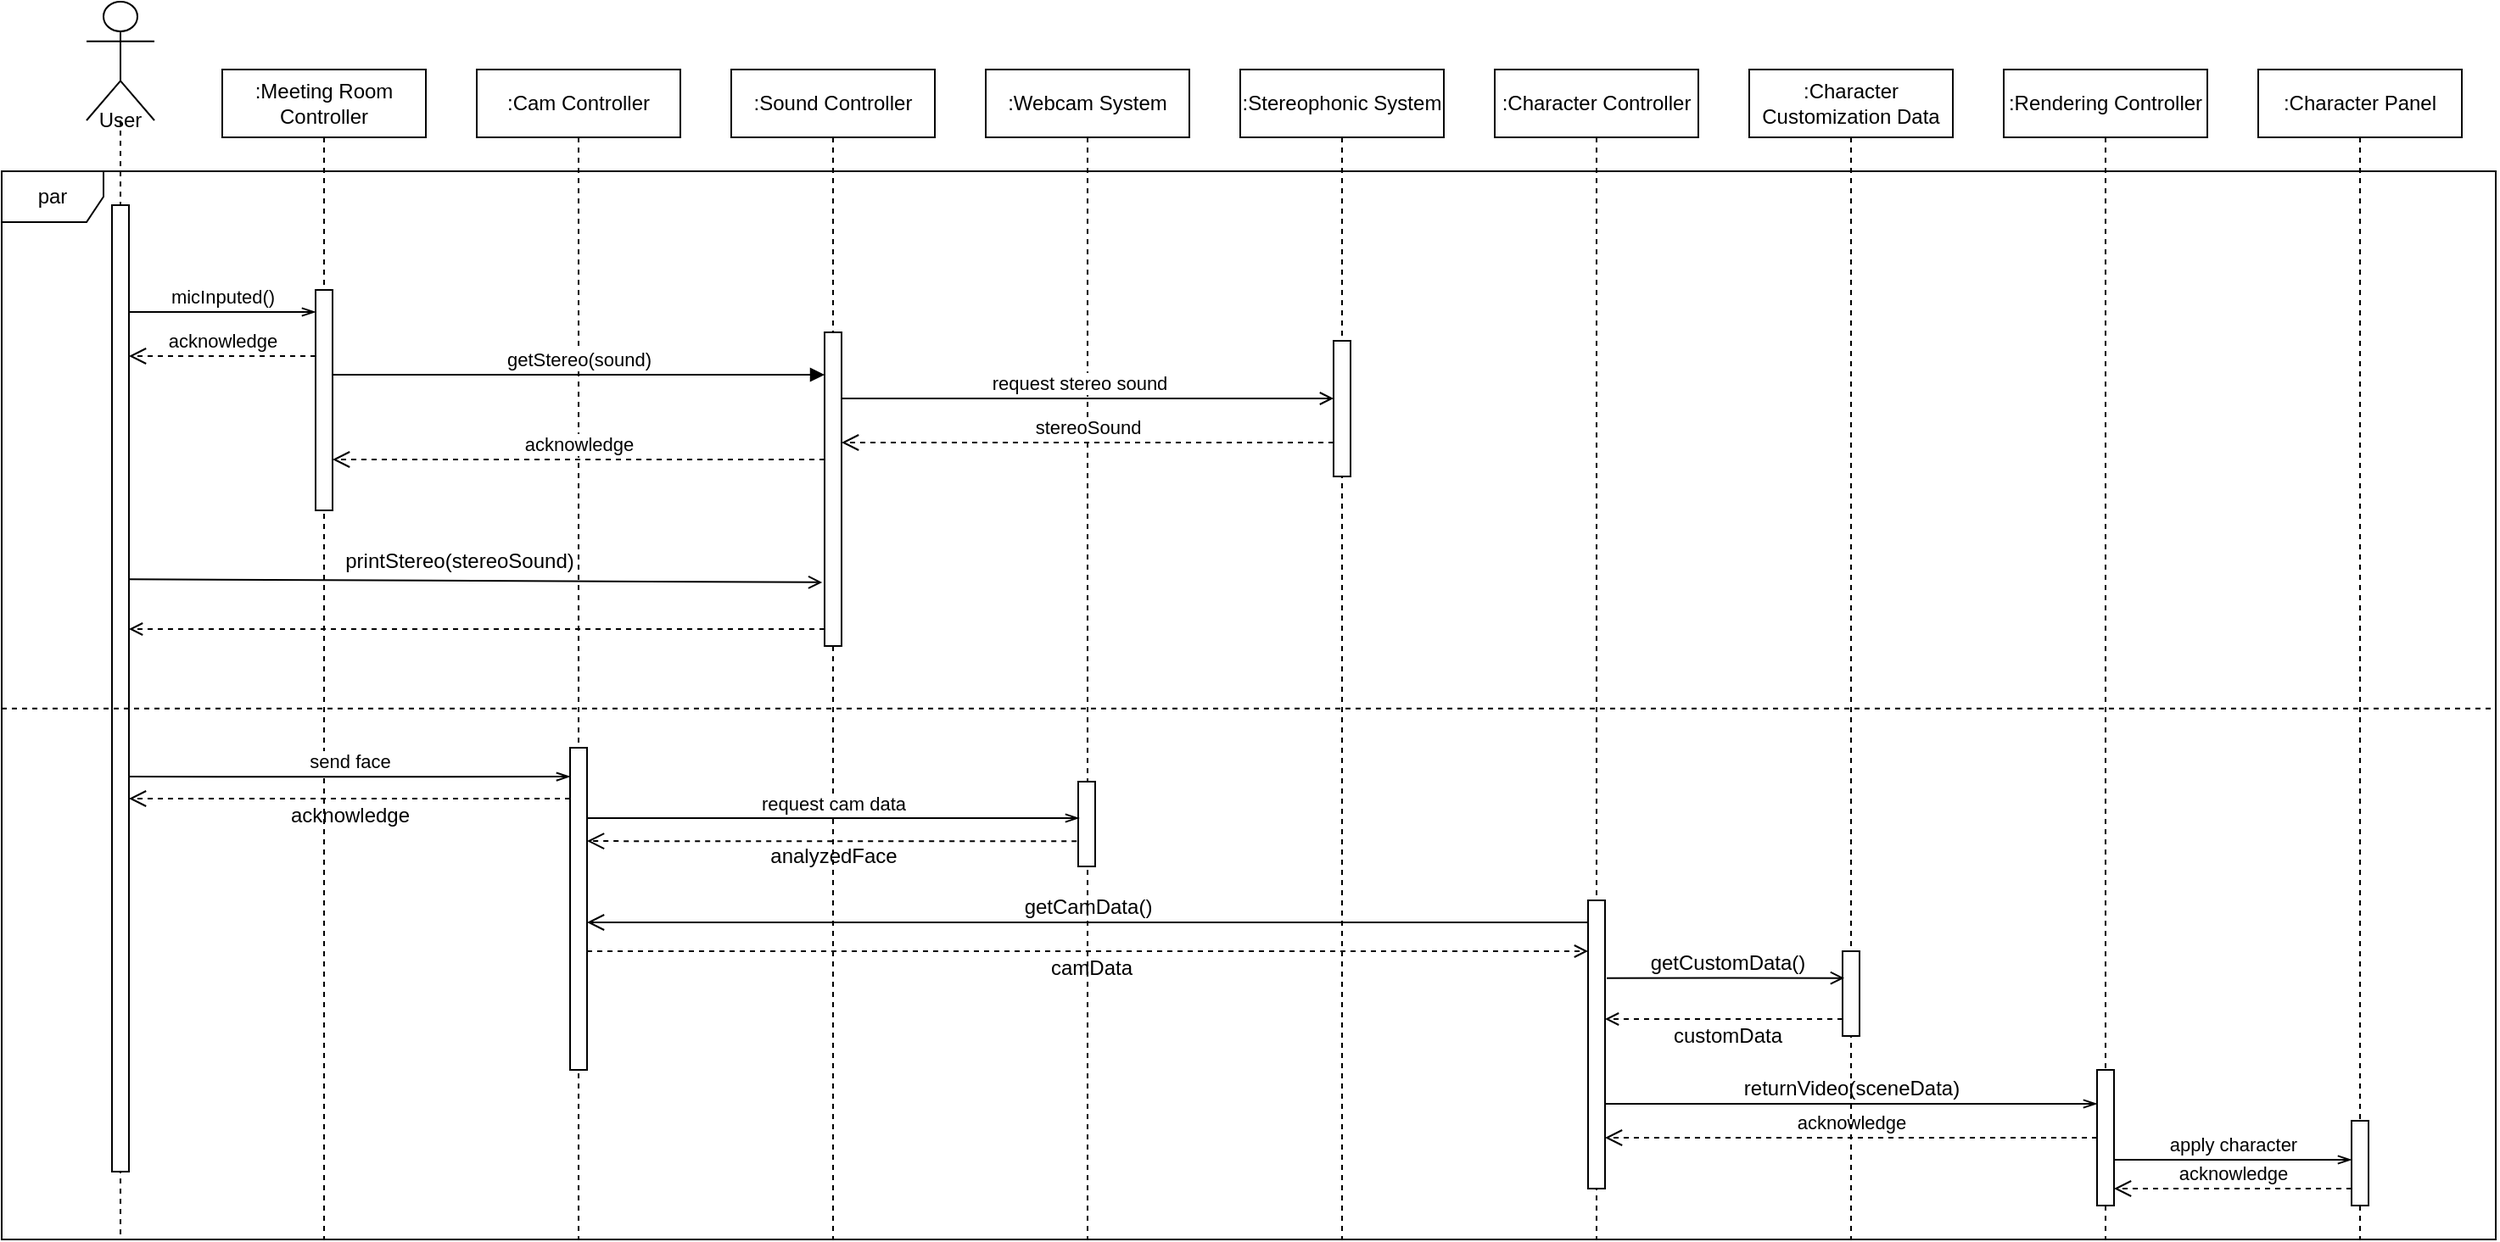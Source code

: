<mxfile version="14.7.3" type="github">
  <diagram id="Ju46hfrnIvMHlg701ugM" name="Page-1">
    <mxGraphModel dx="1221" dy="681" grid="1" gridSize="10" guides="1" tooltips="1" connect="1" arrows="1" fold="1" page="1" pageScale="1" pageWidth="827" pageHeight="1169" math="0" shadow="0">
      <root>
        <mxCell id="0" />
        <mxCell id="1" parent="0" />
        <mxCell id="a5flfGsr-aM0QTPhlgH4-70" value="par" style="shape=umlFrame;whiteSpace=wrap;html=1;" parent="1" vertex="1">
          <mxGeometry x="30" y="150" width="1470" height="630" as="geometry" />
        </mxCell>
        <mxCell id="a5flfGsr-aM0QTPhlgH4-10" value=":Meeting Room Controller" style="shape=umlLifeline;perimeter=lifelinePerimeter;whiteSpace=wrap;html=1;container=1;collapsible=0;recursiveResize=0;outlineConnect=0;" parent="1" vertex="1">
          <mxGeometry x="160" y="90" width="120" height="690" as="geometry" />
        </mxCell>
        <mxCell id="a5flfGsr-aM0QTPhlgH4-23" value="" style="html=1;points=[];perimeter=orthogonalPerimeter;" parent="a5flfGsr-aM0QTPhlgH4-10" vertex="1">
          <mxGeometry x="55" y="130" width="10" height="130" as="geometry" />
        </mxCell>
        <mxCell id="a5flfGsr-aM0QTPhlgH4-11" value=":Cam Controller" style="shape=umlLifeline;perimeter=lifelinePerimeter;whiteSpace=wrap;html=1;container=1;collapsible=0;recursiveResize=0;outlineConnect=0;" parent="1" vertex="1">
          <mxGeometry x="310" y="90" width="120" height="690" as="geometry" />
        </mxCell>
        <mxCell id="a5flfGsr-aM0QTPhlgH4-27" value="" style="html=1;points=[];perimeter=orthogonalPerimeter;" parent="a5flfGsr-aM0QTPhlgH4-11" vertex="1">
          <mxGeometry x="55" y="400" width="10" height="190" as="geometry" />
        </mxCell>
        <mxCell id="a5flfGsr-aM0QTPhlgH4-12" value=":Sound Controller" style="shape=umlLifeline;perimeter=lifelinePerimeter;whiteSpace=wrap;html=1;container=1;collapsible=0;recursiveResize=0;outlineConnect=0;" parent="1" vertex="1">
          <mxGeometry x="460" y="90" width="120" height="690" as="geometry" />
        </mxCell>
        <mxCell id="a5flfGsr-aM0QTPhlgH4-28" value="" style="html=1;points=[];perimeter=orthogonalPerimeter;" parent="a5flfGsr-aM0QTPhlgH4-12" vertex="1">
          <mxGeometry x="55" y="155" width="10" height="185" as="geometry" />
        </mxCell>
        <mxCell id="a5flfGsr-aM0QTPhlgH4-13" value=":Webcam System" style="shape=umlLifeline;perimeter=lifelinePerimeter;whiteSpace=wrap;html=1;container=1;collapsible=0;recursiveResize=0;outlineConnect=0;" parent="1" vertex="1">
          <mxGeometry x="610" y="90" width="120" height="690" as="geometry" />
        </mxCell>
        <mxCell id="a5flfGsr-aM0QTPhlgH4-29" value="" style="html=1;points=[];perimeter=orthogonalPerimeter;" parent="a5flfGsr-aM0QTPhlgH4-13" vertex="1">
          <mxGeometry x="54.5" y="420" width="10" height="50" as="geometry" />
        </mxCell>
        <mxCell id="a5flfGsr-aM0QTPhlgH4-14" value=":Stereophonic System" style="shape=umlLifeline;perimeter=lifelinePerimeter;whiteSpace=wrap;html=1;container=1;collapsible=0;recursiveResize=0;outlineConnect=0;" parent="1" vertex="1">
          <mxGeometry x="760" y="90" width="120" height="690" as="geometry" />
        </mxCell>
        <mxCell id="a5flfGsr-aM0QTPhlgH4-30" value="" style="html=1;points=[];perimeter=orthogonalPerimeter;" parent="a5flfGsr-aM0QTPhlgH4-14" vertex="1">
          <mxGeometry x="55" y="160" width="10" height="80" as="geometry" />
        </mxCell>
        <mxCell id="a5flfGsr-aM0QTPhlgH4-15" value=":Character Controller" style="shape=umlLifeline;perimeter=lifelinePerimeter;whiteSpace=wrap;html=1;container=1;collapsible=0;recursiveResize=0;outlineConnect=0;" parent="1" vertex="1">
          <mxGeometry x="910" y="90" width="120" height="690" as="geometry" />
        </mxCell>
        <mxCell id="a5flfGsr-aM0QTPhlgH4-31" value="" style="html=1;points=[];perimeter=orthogonalPerimeter;" parent="a5flfGsr-aM0QTPhlgH4-15" vertex="1">
          <mxGeometry x="55" y="490" width="10" height="170" as="geometry" />
        </mxCell>
        <mxCell id="a5flfGsr-aM0QTPhlgH4-17" value="" style="shape=umlLifeline;participant=umlActor;perimeter=lifelinePerimeter;whiteSpace=wrap;html=1;container=1;collapsible=0;recursiveResize=0;verticalAlign=top;spacingTop=36;outlineConnect=0;size=70;" parent="1" vertex="1">
          <mxGeometry x="80" y="50" width="40" height="730" as="geometry" />
        </mxCell>
        <mxCell id="a5flfGsr-aM0QTPhlgH4-18" value="" style="html=1;points=[];perimeter=orthogonalPerimeter;" parent="a5flfGsr-aM0QTPhlgH4-17" vertex="1">
          <mxGeometry x="15" y="120" width="10" height="570" as="geometry" />
        </mxCell>
        <mxCell id="a5flfGsr-aM0QTPhlgH4-97" value="User" style="text;html=1;strokeColor=none;fillColor=none;align=center;verticalAlign=middle;whiteSpace=wrap;rounded=0;" parent="a5flfGsr-aM0QTPhlgH4-17" vertex="1">
          <mxGeometry y="60" width="40" height="20" as="geometry" />
        </mxCell>
        <mxCell id="a5flfGsr-aM0QTPhlgH4-38" value="micInputed()" style="html=1;verticalAlign=bottom;endArrow=openThin;rounded=0;edgeStyle=orthogonalEdgeStyle;endFill=0;" parent="1" edge="1">
          <mxGeometry width="80" relative="1" as="geometry">
            <mxPoint x="105.0" y="233.0" as="sourcePoint" />
            <mxPoint x="215.0" y="233.0" as="targetPoint" />
            <Array as="points">
              <mxPoint x="180" y="233" />
              <mxPoint x="180" y="233" />
            </Array>
          </mxGeometry>
        </mxCell>
        <mxCell id="a5flfGsr-aM0QTPhlgH4-39" value="getStereo(sound)" style="html=1;verticalAlign=bottom;endArrow=block;rounded=0;edgeStyle=orthogonalEdgeStyle;endFill=1;" parent="1" source="a5flfGsr-aM0QTPhlgH4-23" target="a5flfGsr-aM0QTPhlgH4-28" edge="1">
          <mxGeometry width="80" relative="1" as="geometry">
            <mxPoint x="360" y="270" as="sourcePoint" />
            <mxPoint x="510" y="270" as="targetPoint" />
            <Array as="points">
              <mxPoint x="440" y="270" />
              <mxPoint x="440" y="270" />
            </Array>
          </mxGeometry>
        </mxCell>
        <mxCell id="a5flfGsr-aM0QTPhlgH4-41" value="acknowledge" style="html=1;verticalAlign=bottom;endArrow=open;dashed=1;endSize=8;rounded=0;edgeStyle=orthogonalEdgeStyle;" parent="1" edge="1">
          <mxGeometry relative="1" as="geometry">
            <mxPoint x="215.0" y="259.0" as="sourcePoint" />
            <mxPoint x="105.0" y="259.0" as="targetPoint" />
            <Array as="points">
              <mxPoint x="200" y="259" />
              <mxPoint x="200" y="259" />
            </Array>
          </mxGeometry>
        </mxCell>
        <mxCell id="a5flfGsr-aM0QTPhlgH4-43" value="acknowledge" style="html=1;verticalAlign=bottom;endArrow=open;dashed=1;endSize=8;rounded=0;edgeStyle=orthogonalEdgeStyle;" parent="1" source="a5flfGsr-aM0QTPhlgH4-28" edge="1">
          <mxGeometry relative="1" as="geometry">
            <mxPoint x="480" y="330" as="sourcePoint" />
            <mxPoint x="225" y="320" as="targetPoint" />
            <Array as="points">
              <mxPoint x="225" y="320" />
            </Array>
          </mxGeometry>
        </mxCell>
        <mxCell id="a5flfGsr-aM0QTPhlgH4-44" value="stereoSound" style="html=1;verticalAlign=bottom;endArrow=open;dashed=1;endSize=8;rounded=0;edgeStyle=orthogonalEdgeStyle;" parent="1" source="a5flfGsr-aM0QTPhlgH4-30" target="a5flfGsr-aM0QTPhlgH4-28" edge="1">
          <mxGeometry relative="1" as="geometry">
            <mxPoint x="940" y="420" as="sourcePoint" />
            <mxPoint x="790" y="420" as="targetPoint" />
            <Array as="points">
              <mxPoint x="600" y="310" />
              <mxPoint x="600" y="310" />
            </Array>
          </mxGeometry>
        </mxCell>
        <mxCell id="a5flfGsr-aM0QTPhlgH4-47" value="send face" style="html=1;verticalAlign=bottom;endArrow=openThin;rounded=0;edgeStyle=orthogonalEdgeStyle;endFill=0;" parent="1" edge="1">
          <mxGeometry width="80" relative="1" as="geometry">
            <mxPoint x="105" y="507.059" as="sourcePoint" />
            <mxPoint x="365" y="507.059" as="targetPoint" />
            <Array as="points">
              <mxPoint x="290" y="507" />
              <mxPoint x="290" y="507" />
            </Array>
          </mxGeometry>
        </mxCell>
        <mxCell id="a5flfGsr-aM0QTPhlgH4-48" value="request cam data" style="html=1;verticalAlign=bottom;endArrow=openThin;rounded=0;edgeStyle=orthogonalEdgeStyle;endFill=0;" parent="1" edge="1">
          <mxGeometry width="80" relative="1" as="geometry">
            <mxPoint x="375" y="531.5" as="sourcePoint" />
            <mxPoint x="665" y="531.5" as="targetPoint" />
            <Array as="points">
              <mxPoint x="590" y="531.5" />
              <mxPoint x="590" y="531.5" />
            </Array>
          </mxGeometry>
        </mxCell>
        <mxCell id="a5flfGsr-aM0QTPhlgH4-54" value="" style="html=1;verticalAlign=bottom;endArrow=open;dashed=1;endSize=8;rounded=0;edgeStyle=orthogonalEdgeStyle;" parent="1" source="a5flfGsr-aM0QTPhlgH4-27" target="a5flfGsr-aM0QTPhlgH4-18" edge="1">
          <mxGeometry relative="1" as="geometry">
            <mxPoint x="430" y="670" as="sourcePoint" />
            <mxPoint x="80" y="670" as="targetPoint" />
            <Array as="points">
              <mxPoint x="310" y="520" />
              <mxPoint x="310" y="520" />
            </Array>
          </mxGeometry>
        </mxCell>
        <mxCell id="a5flfGsr-aM0QTPhlgH4-59" value="acknowledge" style="text;html=1;align=center;verticalAlign=middle;resizable=0;points=[];autosize=1;strokeColor=none;" parent="1" vertex="1">
          <mxGeometry x="190" y="520" width="90" height="20" as="geometry" />
        </mxCell>
        <mxCell id="a5flfGsr-aM0QTPhlgH4-78" value=":Rendering Controller" style="shape=umlLifeline;perimeter=lifelinePerimeter;whiteSpace=wrap;html=1;container=1;collapsible=0;recursiveResize=0;outlineConnect=0;" parent="1" vertex="1">
          <mxGeometry x="1210" y="90" width="120" height="690" as="geometry" />
        </mxCell>
        <mxCell id="a5flfGsr-aM0QTPhlgH4-79" value="" style="html=1;points=[];perimeter=orthogonalPerimeter;" parent="a5flfGsr-aM0QTPhlgH4-78" vertex="1">
          <mxGeometry x="55" y="590" width="10" height="80" as="geometry" />
        </mxCell>
        <mxCell id="a5flfGsr-aM0QTPhlgH4-84" value=":Character Panel" style="shape=umlLifeline;perimeter=lifelinePerimeter;whiteSpace=wrap;html=1;container=1;collapsible=0;recursiveResize=0;outlineConnect=0;" parent="1" vertex="1">
          <mxGeometry x="1360" y="90" width="120" height="690" as="geometry" />
        </mxCell>
        <mxCell id="a5flfGsr-aM0QTPhlgH4-85" value="" style="html=1;points=[];perimeter=orthogonalPerimeter;" parent="a5flfGsr-aM0QTPhlgH4-84" vertex="1">
          <mxGeometry x="55" y="620" width="10" height="50" as="geometry" />
        </mxCell>
        <mxCell id="a5flfGsr-aM0QTPhlgH4-86" value="" style="edgeStyle=none;rounded=0;orthogonalLoop=1;jettySize=auto;html=1;dashed=1;endArrow=none;endFill=0;exitX=0;exitY=0.503;exitDx=0;exitDy=0;exitPerimeter=0;entryX=1;entryY=0.503;entryDx=0;entryDy=0;entryPerimeter=0;" parent="1" source="a5flfGsr-aM0QTPhlgH4-70" target="a5flfGsr-aM0QTPhlgH4-70" edge="1">
          <mxGeometry relative="1" as="geometry">
            <mxPoint x="150" y="460" as="sourcePoint" />
          </mxGeometry>
        </mxCell>
        <mxCell id="a5flfGsr-aM0QTPhlgH4-89" value="apply character" style="html=1;verticalAlign=bottom;endArrow=openThin;rounded=0;edgeStyle=orthogonalEdgeStyle;endFill=0;" parent="1" edge="1">
          <mxGeometry width="80" relative="1" as="geometry">
            <mxPoint x="1275" y="733" as="sourcePoint" />
            <mxPoint x="1415" y="733" as="targetPoint" />
            <Array as="points">
              <mxPoint x="1350" y="733" />
              <mxPoint x="1350" y="733" />
            </Array>
          </mxGeometry>
        </mxCell>
        <mxCell id="a5flfGsr-aM0QTPhlgH4-90" value="acknowledge" style="html=1;verticalAlign=bottom;endArrow=open;dashed=1;endSize=8;rounded=0;edgeStyle=orthogonalEdgeStyle;" parent="1" source="a5flfGsr-aM0QTPhlgH4-79" target="a5flfGsr-aM0QTPhlgH4-31" edge="1">
          <mxGeometry relative="1" as="geometry">
            <mxPoint x="1425" y="590" as="sourcePoint" />
            <mxPoint x="685" y="590" as="targetPoint" />
            <Array as="points">
              <mxPoint x="1130" y="720" />
              <mxPoint x="1130" y="720" />
            </Array>
          </mxGeometry>
        </mxCell>
        <mxCell id="a5flfGsr-aM0QTPhlgH4-91" value="acknowledge" style="html=1;verticalAlign=bottom;endArrow=open;dashed=1;endSize=8;rounded=0;edgeStyle=orthogonalEdgeStyle;" parent="1" source="a5flfGsr-aM0QTPhlgH4-85" target="a5flfGsr-aM0QTPhlgH4-79" edge="1">
          <mxGeometry relative="1" as="geometry">
            <mxPoint x="1380" y="710" as="sourcePoint" />
            <mxPoint x="940" y="710" as="targetPoint" />
            <Array as="points">
              <mxPoint x="1340" y="750" />
              <mxPoint x="1340" y="750" />
            </Array>
          </mxGeometry>
        </mxCell>
        <mxCell id="spiW3PUHQfcDU3wXGuiz-5" value="" style="html=1;verticalAlign=bottom;endArrow=open;dashed=1;endSize=8;rounded=0;edgeStyle=orthogonalEdgeStyle;" parent="1" edge="1">
          <mxGeometry relative="1" as="geometry">
            <mxPoint x="664.5" y="540" as="sourcePoint" />
            <mxPoint x="375" y="545.059" as="targetPoint" />
            <Array as="points">
              <mxPoint x="664" y="540" />
              <mxPoint x="664" y="545" />
            </Array>
          </mxGeometry>
        </mxCell>
        <mxCell id="spiW3PUHQfcDU3wXGuiz-6" value="analyzedFace" style="text;html=1;align=center;verticalAlign=middle;resizable=0;points=[];autosize=1;strokeColor=none;" parent="1" vertex="1">
          <mxGeometry x="475" y="544" width="90" height="20" as="geometry" />
        </mxCell>
        <mxCell id="spiW3PUHQfcDU3wXGuiz-7" style="edgeStyle=orthogonalEdgeStyle;rounded=0;orthogonalLoop=1;jettySize=auto;html=1;endArrow=open;endFill=0;dashed=1;" parent="1" edge="1">
          <mxGeometry relative="1" as="geometry">
            <mxPoint x="375" y="610" as="sourcePoint" />
            <mxPoint x="965" y="610" as="targetPoint" />
            <Array as="points">
              <mxPoint x="680" y="610" />
              <mxPoint x="680" y="610" />
            </Array>
          </mxGeometry>
        </mxCell>
        <mxCell id="spiW3PUHQfcDU3wXGuiz-8" value="getCamData()" style="text;html=1;align=center;verticalAlign=middle;resizable=0;points=[];autosize=1;strokeColor=none;" parent="1" vertex="1">
          <mxGeometry x="625" y="574" width="90" height="20" as="geometry" />
        </mxCell>
        <mxCell id="spiW3PUHQfcDU3wXGuiz-14" value="" style="html=1;verticalAlign=bottom;endArrow=open;endSize=8;rounded=0;edgeStyle=orthogonalEdgeStyle;" parent="1" edge="1">
          <mxGeometry relative="1" as="geometry">
            <mxPoint x="965" y="593" as="sourcePoint" />
            <mxPoint x="375" y="593" as="targetPoint" />
            <Array as="points">
              <mxPoint x="740" y="593" />
              <mxPoint x="740" y="593" />
            </Array>
          </mxGeometry>
        </mxCell>
        <mxCell id="spiW3PUHQfcDU3wXGuiz-15" value="request stereo sound" style="html=1;verticalAlign=bottom;endArrow=open;rounded=0;edgeStyle=orthogonalEdgeStyle;endFill=0;" parent="1" edge="1">
          <mxGeometry width="80" relative="1" as="geometry">
            <mxPoint x="525" y="293.999" as="sourcePoint" />
            <mxPoint x="815" y="284.0" as="targetPoint" />
            <Array as="points">
              <mxPoint x="525" y="284" />
            </Array>
          </mxGeometry>
        </mxCell>
        <mxCell id="LFFDFLmRJ5X7tg_cdlID-1" value="&lt;span style=&quot;font-size: 12px&quot;&gt;returnVideo(sceneData)&lt;/span&gt;" style="html=1;verticalAlign=bottom;endArrow=openThin;rounded=0;edgeStyle=orthogonalEdgeStyle;endFill=0;" parent="1" source="a5flfGsr-aM0QTPhlgH4-31" target="a5flfGsr-aM0QTPhlgH4-79" edge="1">
          <mxGeometry width="80" relative="1" as="geometry">
            <mxPoint x="976" y="670" as="sourcePoint" />
            <mxPoint x="1116" y="670" as="targetPoint" />
            <Array as="points">
              <mxPoint x="1120" y="700" />
              <mxPoint x="1120" y="700" />
            </Array>
          </mxGeometry>
        </mxCell>
        <mxCell id="LFFDFLmRJ5X7tg_cdlID-4" style="edgeStyle=orthogonalEdgeStyle;rounded=0;orthogonalLoop=1;jettySize=auto;html=1;dashed=1;endArrow=open;endFill=0;" parent="1" source="a5flfGsr-aM0QTPhlgH4-28" target="a5flfGsr-aM0QTPhlgH4-18" edge="1">
          <mxGeometry relative="1" as="geometry">
            <Array as="points">
              <mxPoint x="270" y="420" />
              <mxPoint x="270" y="420" />
            </Array>
            <mxPoint x="310" y="420" as="sourcePoint" />
          </mxGeometry>
        </mxCell>
        <mxCell id="18Tmr5IAKHOOGQrfiWc0-1" value=":Character Customization Data" style="shape=umlLifeline;perimeter=lifelinePerimeter;whiteSpace=wrap;html=1;container=1;collapsible=0;recursiveResize=0;outlineConnect=0;" parent="1" vertex="1">
          <mxGeometry x="1060" y="90" width="120" height="690" as="geometry" />
        </mxCell>
        <mxCell id="18Tmr5IAKHOOGQrfiWc0-2" value="" style="html=1;points=[];perimeter=orthogonalPerimeter;" parent="18Tmr5IAKHOOGQrfiWc0-1" vertex="1">
          <mxGeometry x="55" y="520" width="10" height="50" as="geometry" />
        </mxCell>
        <mxCell id="18Tmr5IAKHOOGQrfiWc0-5" value="" style="html=1;verticalAlign=bottom;endArrow=open;rounded=0;edgeStyle=orthogonalEdgeStyle;endFill=0;" parent="1" edge="1">
          <mxGeometry width="80" relative="1" as="geometry">
            <mxPoint x="976" y="625.819" as="sourcePoint" />
            <mxPoint x="1116" y="625.819" as="targetPoint" />
            <Array as="points">
              <mxPoint x="1051" y="625.76" />
              <mxPoint x="1051" y="625.76" />
            </Array>
          </mxGeometry>
        </mxCell>
        <mxCell id="uzL7TjQgBqbvjByIxEiH-1" value="" style="endArrow=open;html=1;exitX=1.012;exitY=0.387;exitDx=0;exitDy=0;exitPerimeter=0;entryX=-0.141;entryY=0.797;entryDx=0;entryDy=0;entryPerimeter=0;endFill=0;" parent="1" source="a5flfGsr-aM0QTPhlgH4-18" target="a5flfGsr-aM0QTPhlgH4-28" edge="1">
          <mxGeometry width="50" height="50" relative="1" as="geometry">
            <mxPoint x="620" y="450" as="sourcePoint" />
            <mxPoint x="670" y="400" as="targetPoint" />
          </mxGeometry>
        </mxCell>
        <mxCell id="uzL7TjQgBqbvjByIxEiH-2" value="printStereo(stereoSound)" style="text;html=1;strokeColor=none;fillColor=none;align=center;verticalAlign=middle;whiteSpace=wrap;rounded=0;" parent="1" vertex="1">
          <mxGeometry x="280" y="370" width="40" height="20" as="geometry" />
        </mxCell>
        <mxCell id="uzL7TjQgBqbvjByIxEiH-3" value="camData" style="text;html=1;align=center;verticalAlign=middle;resizable=0;points=[];autosize=1;strokeColor=none;" parent="1" vertex="1">
          <mxGeometry x="642" y="610" width="60" height="20" as="geometry" />
        </mxCell>
        <mxCell id="iFLgrFY2ytOot4fMERaz-2" value="getCustomData()" style="text;html=1;align=center;verticalAlign=middle;resizable=0;points=[];autosize=1;strokeColor=none;" vertex="1" parent="1">
          <mxGeometry x="992" y="607" width="110" height="20" as="geometry" />
        </mxCell>
        <mxCell id="iFLgrFY2ytOot4fMERaz-3" style="edgeStyle=orthogonalEdgeStyle;rounded=0;orthogonalLoop=1;jettySize=auto;html=1;dashed=1;endArrow=open;endFill=0;" edge="1" parent="1" source="18Tmr5IAKHOOGQrfiWc0-2" target="a5flfGsr-aM0QTPhlgH4-31">
          <mxGeometry relative="1" as="geometry">
            <Array as="points">
              <mxPoint x="1020" y="650" />
              <mxPoint x="1020" y="650" />
            </Array>
          </mxGeometry>
        </mxCell>
        <mxCell id="iFLgrFY2ytOot4fMERaz-4" value="customData" style="text;html=1;align=center;verticalAlign=middle;resizable=0;points=[];autosize=1;strokeColor=none;" vertex="1" parent="1">
          <mxGeometry x="1007" y="650" width="80" height="20" as="geometry" />
        </mxCell>
      </root>
    </mxGraphModel>
  </diagram>
</mxfile>
